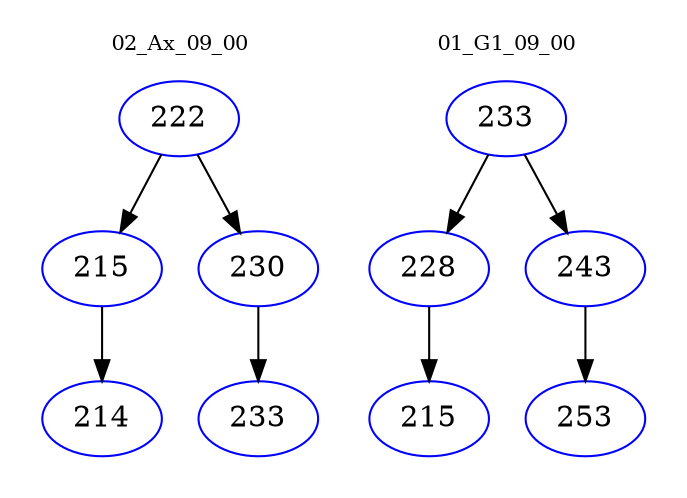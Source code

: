 digraph{
subgraph cluster_0 {
color = white
label = "02_Ax_09_00";
fontsize=10;
T0_222 [label="222", color="blue"]
T0_222 -> T0_215 [color="black"]
T0_215 [label="215", color="blue"]
T0_215 -> T0_214 [color="black"]
T0_214 [label="214", color="blue"]
T0_222 -> T0_230 [color="black"]
T0_230 [label="230", color="blue"]
T0_230 -> T0_233 [color="black"]
T0_233 [label="233", color="blue"]
}
subgraph cluster_1 {
color = white
label = "01_G1_09_00";
fontsize=10;
T1_233 [label="233", color="blue"]
T1_233 -> T1_228 [color="black"]
T1_228 [label="228", color="blue"]
T1_228 -> T1_215 [color="black"]
T1_215 [label="215", color="blue"]
T1_233 -> T1_243 [color="black"]
T1_243 [label="243", color="blue"]
T1_243 -> T1_253 [color="black"]
T1_253 [label="253", color="blue"]
}
}

